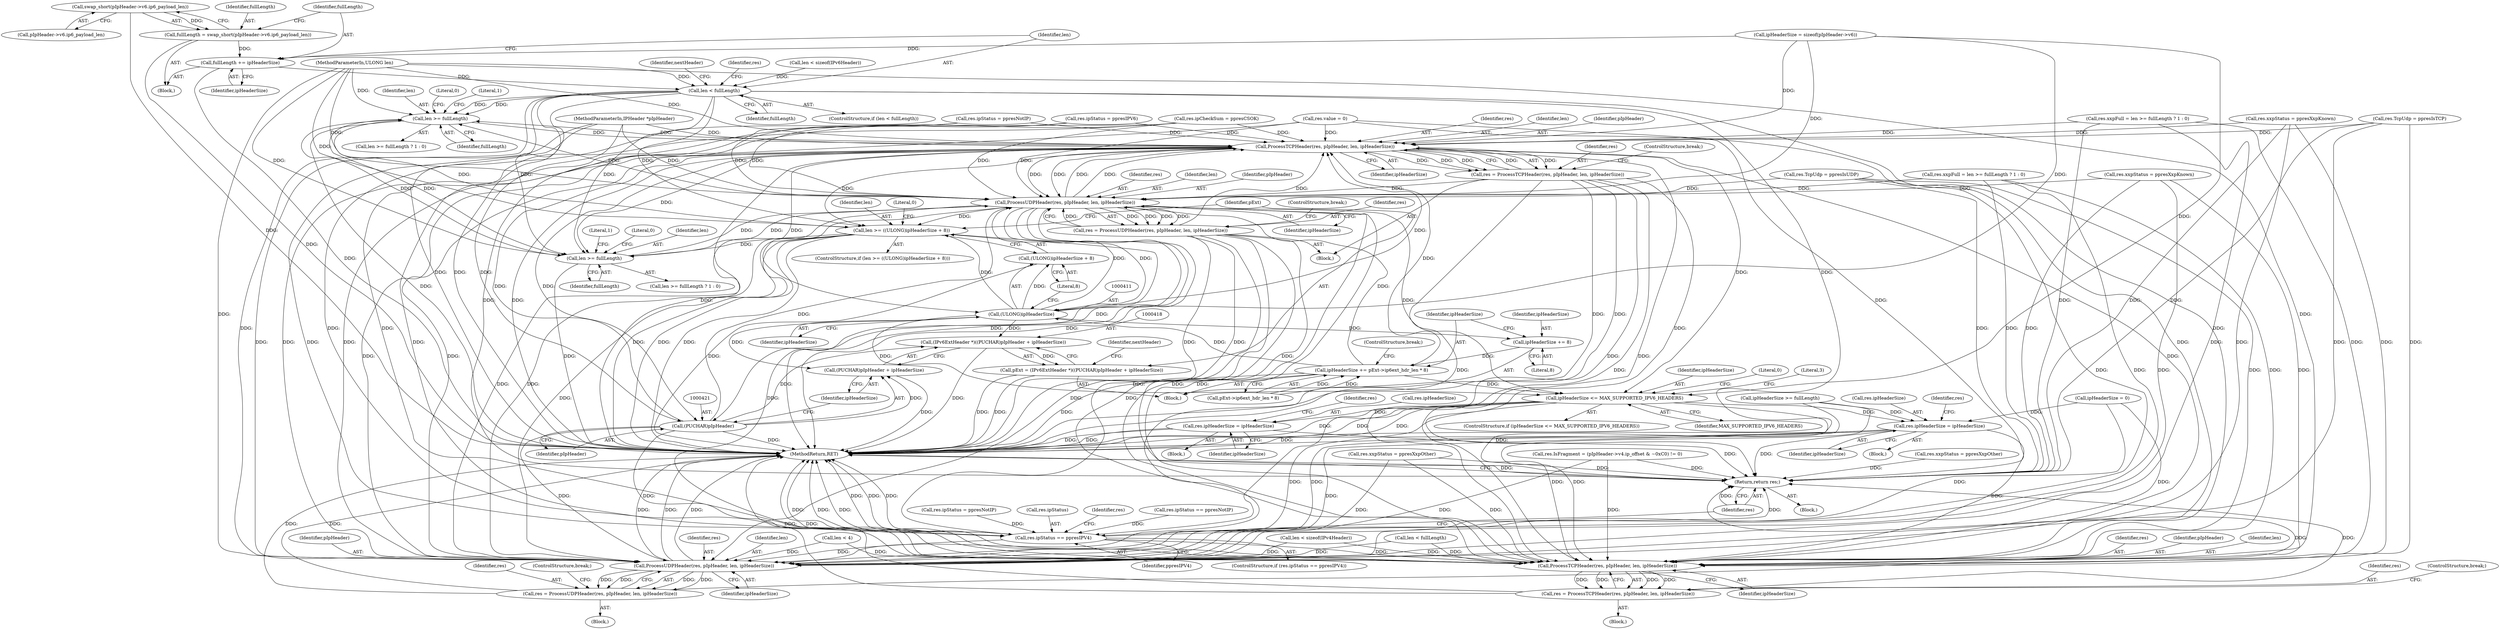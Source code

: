 digraph "0_kvm-guest-drivers-windows_723416fa4210b7464b28eab89cc76252e6193ac1_5@pointer" {
"1000305" [label="(Call,swap_short(pIpHeader->v6.ip6_payload_len))"];
"1000303" [label="(Call,fullLength = swap_short(pIpHeader->v6.ip6_payload_len))"];
"1000311" [label="(Call,fullLength += ipHeaderSize)"];
"1000315" [label="(Call,len < fullLength)"];
"1000354" [label="(Call,len >= fullLength)"];
"1000361" [label="(Call,ProcessTCPHeader(res, pIpHeader, len, ipHeaderSize))"];
"1000359" [label="(Call,res = ProcessTCPHeader(res, pIpHeader, len, ipHeaderSize))"];
"1000393" [label="(Call,ProcessUDPHeader(res, pIpHeader, len, ipHeaderSize))"];
"1000386" [label="(Call,len >= fullLength)"];
"1000391" [label="(Call,res = ProcessUDPHeader(res, pIpHeader, len, ipHeaderSize))"];
"1000508" [label="(Call,res.ipStatus == ppresIPV4)"];
"1000543" [label="(Call,ProcessTCPHeader(res, pIpHeader, len, ipHeaderSize))"];
"1000541" [label="(Call,res = ProcessTCPHeader(res, pIpHeader, len, ipHeaderSize))"];
"1000566" [label="(Return,return res;)"];
"1000553" [label="(Call,ProcessUDPHeader(res, pIpHeader, len, ipHeaderSize))"];
"1000551" [label="(Call,res = ProcessUDPHeader(res, pIpHeader, len, ipHeaderSize))"];
"1000407" [label="(Call,len >= ((ULONG)ipHeaderSize + 8))"];
"1000410" [label="(Call,(ULONG)ipHeaderSize)"];
"1000409" [label="(Call,(ULONG)ipHeaderSize + 8)"];
"1000417" [label="(Call,(IPv6ExtHeader *)((PUCHAR)pIpHeader + ipHeaderSize))"];
"1000415" [label="(Call,pExt = (IPv6ExtHeader *)((PUCHAR)pIpHeader + ipHeaderSize))"];
"1000419" [label="(Call,(PUCHAR)pIpHeader + ipHeaderSize)"];
"1000429" [label="(Call,ipHeaderSize += 8)"];
"1000432" [label="(Call,ipHeaderSize += pExt->ip6ext_hdr_len * 8)"];
"1000473" [label="(Call,ipHeaderSize <= MAX_SUPPORTED_IPV6_HEADERS)"];
"1000488" [label="(Call,res.ipHeaderSize = ipHeaderSize)"];
"1000514" [label="(Call,res.ipHeaderSize = ipHeaderSize)"];
"1000420" [label="(Call,(PUCHAR)pIpHeader)"];
"1000157" [label="(Call,len < sizeof(IPv4Header))"];
"1000298" [label="(Call,res.ipCheckSum = ppresCSOK)"];
"1000362" [label="(Identifier,res)"];
"1000472" [label="(ControlStructure,if (ipHeaderSize <= MAX_SUPPORTED_IPV6_HEADERS))"];
"1000303" [label="(Call,fullLength = swap_short(pIpHeader->v6.ip6_payload_len))"];
"1000317" [label="(Identifier,fullLength)"];
"1000385" [label="(Call,len >= fullLength ? 1 : 0)"];
"1000488" [label="(Call,res.ipHeaderSize = ipHeaderSize)"];
"1000413" [label="(Literal,8)"];
"1000420" [label="(Call,(PUCHAR)pIpHeader)"];
"1000555" [label="(Identifier,pIpHeader)"];
"1000552" [label="(Identifier,res)"];
"1000423" [label="(Identifier,ipHeaderSize)"];
"1000567" [label="(Identifier,res)"];
"1000519" [label="(Call,res.IsFragment = (pIpHeader->v4.ip_offset & ~0xC0) != 0)"];
"1000415" [label="(Call,pExt = (IPv6ExtHeader *)((PUCHAR)pIpHeader + ipHeaderSize))"];
"1000103" [label="(Block,)"];
"1000339" [label="(Call,res.xxpStatus = ppresXxpKnown)"];
"1000541" [label="(Call,res = ProcessTCPHeader(res, pIpHeader, len, ipHeaderSize))"];
"1000489" [label="(Call,res.ipHeaderSize)"];
"1000389" [label="(Literal,1)"];
"1000512" [label="(Identifier,ppresIPV4)"];
"1000474" [label="(Identifier,ipHeaderSize)"];
"1000139" [label="(Call,ipHeaderSize = 0)"];
"1000223" [label="(Call,ipHeaderSize >= fullLength)"];
"1000492" [label="(Identifier,ipHeaderSize)"];
"1000502" [label="(Call,res.ipStatus = ppresNotIP)"];
"1000360" [label="(Identifier,res)"];
"1000321" [label="(Identifier,res)"];
"1000394" [label="(Identifier,res)"];
"1000388" [label="(Identifier,fullLength)"];
"1000542" [label="(Identifier,res)"];
"1000496" [label="(Literal,0)"];
"1000508" [label="(Call,res.ipStatus == ppresIPV4)"];
"1000263" [label="(Call,len < sizeof(IPv6Header))"];
"1000390" [label="(Literal,0)"];
"1000515" [label="(Call,res.ipHeaderSize)"];
"1000315" [label="(Call,len < fullLength)"];
"1000396" [label="(Identifier,len)"];
"1000111" [label="(Call,len < 4)"];
"1000261" [label="(Block,)"];
"1000376" [label="(Call,res.TcpUdp = ppresIsUDP)"];
"1000365" [label="(Identifier,ipHeaderSize)"];
"1000476" [label="(Block,)"];
"1000544" [label="(Identifier,res)"];
"1000550" [label="(Block,)"];
"1000354" [label="(Call,len >= fullLength)"];
"1000359" [label="(Call,res = ProcessTCPHeader(res, pIpHeader, len, ipHeaderSize))"];
"1000473" [label="(Call,ipHeaderSize <= MAX_SUPPORTED_IPV6_HEADERS)"];
"1000334" [label="(Block,)"];
"1000364" [label="(Identifier,len)"];
"1000460" [label="(Call,res.xxpStatus = ppresXxpOther)"];
"1000349" [label="(Call,res.xxpFull = len >= fullLength ? 1 : 0)"];
"1000514" [label="(Call,res.ipHeaderSize = ipHeaderSize)"];
"1000450" [label="(Call,res.ipStatus = ppresNotIP)"];
"1000102" [label="(MethodParameterIn,ULONG len)"];
"1000387" [label="(Identifier,len)"];
"1000344" [label="(Call,res.TcpUdp = ppresIsTCP)"];
"1000521" [label="(Identifier,res)"];
"1000146" [label="(Call,res.value = 0)"];
"1000509" [label="(Call,res.ipStatus)"];
"1000366" [label="(ControlStructure,break;)"];
"1000312" [label="(Identifier,fullLength)"];
"1000422" [label="(Identifier,pIpHeader)"];
"1000408" [label="(Identifier,len)"];
"1000442" [label="(Literal,0)"];
"1000316" [label="(Identifier,len)"];
"1000507" [label="(ControlStructure,if (res.ipStatus == ppresIPV4))"];
"1000431" [label="(Literal,8)"];
"1000311" [label="(Call,fullLength += ipHeaderSize)"];
"1000314" [label="(ControlStructure,if (len < fullLength))"];
"1000391" [label="(Call,res = ProcessUDPHeader(res, pIpHeader, len, ipHeaderSize))"];
"1000566" [label="(Return,return res;)"];
"1000414" [label="(Block,)"];
"1000510" [label="(Identifier,res)"];
"1000305" [label="(Call,swap_short(pIpHeader->v6.ip6_payload_len))"];
"1000547" [label="(Identifier,ipHeaderSize)"];
"1000432" [label="(Call,ipHeaderSize += pExt->ip6ext_hdr_len * 8)"];
"1000361" [label="(Call,ProcessTCPHeader(res, pIpHeader, len, ipHeaderSize))"];
"1000458" [label="(ControlStructure,break;)"];
"1000381" [label="(Call,res.xxpFull = len >= fullLength ? 1 : 0)"];
"1000328" [label="(Identifier,nextHeader)"];
"1000560" [label="(Call,res.xxpStatus = ppresXxpOther)"];
"1000353" [label="(Call,len >= fullLength ? 1 : 0)"];
"1000516" [label="(Identifier,res)"];
"1000397" [label="(Identifier,ipHeaderSize)"];
"1000398" [label="(ControlStructure,break;)"];
"1000386" [label="(Call,len >= fullLength)"];
"1000434" [label="(Call,pExt->ip6ext_hdr_len * 8)"];
"1000406" [label="(ControlStructure,if (len >= ((ULONG)ipHeaderSize + 8)))"];
"1000392" [label="(Identifier,res)"];
"1000551" [label="(Call,res = ProcessUDPHeader(res, pIpHeader, len, ipHeaderSize))"];
"1000540" [label="(Block,)"];
"1000554" [label="(Identifier,res)"];
"1000558" [label="(ControlStructure,break;)"];
"1000410" [label="(Call,(ULONG)ipHeaderSize)"];
"1000543" [label="(Call,ProcessTCPHeader(res, pIpHeader, len, ipHeaderSize))"];
"1000518" [label="(Identifier,ipHeaderSize)"];
"1000429" [label="(Call,ipHeaderSize += 8)"];
"1000213" [label="(Call,res.ipStatus == ppresNotIP)"];
"1000548" [label="(ControlStructure,break;)"];
"1000226" [label="(Call,len < fullLength)"];
"1000355" [label="(Identifier,len)"];
"1000304" [label="(Identifier,fullLength)"];
"1000393" [label="(Call,ProcessUDPHeader(res, pIpHeader, len, ipHeaderSize))"];
"1000545" [label="(Identifier,pIpHeader)"];
"1000425" [label="(Identifier,nextHeader)"];
"1000433" [label="(Identifier,ipHeaderSize)"];
"1000553" [label="(Call,ProcessUDPHeader(res, pIpHeader, len, ipHeaderSize))"];
"1000513" [label="(Block,)"];
"1000478" [label="(Literal,3)"];
"1000475" [label="(Identifier,MAX_SUPPORTED_IPV6_HEADERS)"];
"1000358" [label="(Literal,0)"];
"1000306" [label="(Call,pIpHeader->v6.ip6_payload_len)"];
"1000356" [label="(Identifier,fullLength)"];
"1000357" [label="(Literal,1)"];
"1000568" [label="(MethodReturn,RET)"];
"1000101" [label="(MethodParameterIn,IPHeader *pIpHeader)"];
"1000417" [label="(Call,(IPv6ExtHeader *)((PUCHAR)pIpHeader + ipHeaderSize))"];
"1000409" [label="(Call,(ULONG)ipHeaderSize + 8)"];
"1000313" [label="(Identifier,ipHeaderSize)"];
"1000287" [label="(Call,ipHeaderSize = sizeof(pIpHeader->v6))"];
"1000430" [label="(Identifier,ipHeaderSize)"];
"1000546" [label="(Identifier,len)"];
"1000293" [label="(Call,res.ipStatus = ppresIPV6)"];
"1000371" [label="(Call,res.xxpStatus = ppresXxpKnown)"];
"1000416" [label="(Identifier,pExt)"];
"1000419" [label="(Call,(PUCHAR)pIpHeader + ipHeaderSize)"];
"1000412" [label="(Identifier,ipHeaderSize)"];
"1000556" [label="(Identifier,len)"];
"1000363" [label="(Identifier,pIpHeader)"];
"1000395" [label="(Identifier,pIpHeader)"];
"1000557" [label="(Identifier,ipHeaderSize)"];
"1000407" [label="(Call,len >= ((ULONG)ipHeaderSize + 8))"];
"1000305" -> "1000303"  [label="AST: "];
"1000305" -> "1000306"  [label="CFG: "];
"1000306" -> "1000305"  [label="AST: "];
"1000303" -> "1000305"  [label="CFG: "];
"1000305" -> "1000568"  [label="DDG: "];
"1000305" -> "1000303"  [label="DDG: "];
"1000303" -> "1000261"  [label="AST: "];
"1000304" -> "1000303"  [label="AST: "];
"1000312" -> "1000303"  [label="CFG: "];
"1000303" -> "1000568"  [label="DDG: "];
"1000303" -> "1000311"  [label="DDG: "];
"1000311" -> "1000261"  [label="AST: "];
"1000311" -> "1000313"  [label="CFG: "];
"1000312" -> "1000311"  [label="AST: "];
"1000313" -> "1000311"  [label="AST: "];
"1000316" -> "1000311"  [label="CFG: "];
"1000311" -> "1000568"  [label="DDG: "];
"1000287" -> "1000311"  [label="DDG: "];
"1000311" -> "1000315"  [label="DDG: "];
"1000315" -> "1000314"  [label="AST: "];
"1000315" -> "1000317"  [label="CFG: "];
"1000316" -> "1000315"  [label="AST: "];
"1000317" -> "1000315"  [label="AST: "];
"1000321" -> "1000315"  [label="CFG: "];
"1000328" -> "1000315"  [label="CFG: "];
"1000315" -> "1000568"  [label="DDG: "];
"1000315" -> "1000568"  [label="DDG: "];
"1000315" -> "1000568"  [label="DDG: "];
"1000263" -> "1000315"  [label="DDG: "];
"1000102" -> "1000315"  [label="DDG: "];
"1000315" -> "1000354"  [label="DDG: "];
"1000315" -> "1000354"  [label="DDG: "];
"1000315" -> "1000386"  [label="DDG: "];
"1000315" -> "1000386"  [label="DDG: "];
"1000315" -> "1000407"  [label="DDG: "];
"1000315" -> "1000543"  [label="DDG: "];
"1000315" -> "1000553"  [label="DDG: "];
"1000354" -> "1000353"  [label="AST: "];
"1000354" -> "1000356"  [label="CFG: "];
"1000355" -> "1000354"  [label="AST: "];
"1000356" -> "1000354"  [label="AST: "];
"1000357" -> "1000354"  [label="CFG: "];
"1000358" -> "1000354"  [label="CFG: "];
"1000354" -> "1000568"  [label="DDG: "];
"1000393" -> "1000354"  [label="DDG: "];
"1000361" -> "1000354"  [label="DDG: "];
"1000407" -> "1000354"  [label="DDG: "];
"1000102" -> "1000354"  [label="DDG: "];
"1000386" -> "1000354"  [label="DDG: "];
"1000354" -> "1000361"  [label="DDG: "];
"1000354" -> "1000386"  [label="DDG: "];
"1000361" -> "1000359"  [label="AST: "];
"1000361" -> "1000365"  [label="CFG: "];
"1000362" -> "1000361"  [label="AST: "];
"1000363" -> "1000361"  [label="AST: "];
"1000364" -> "1000361"  [label="AST: "];
"1000365" -> "1000361"  [label="AST: "];
"1000359" -> "1000361"  [label="CFG: "];
"1000361" -> "1000568"  [label="DDG: "];
"1000361" -> "1000568"  [label="DDG: "];
"1000361" -> "1000359"  [label="DDG: "];
"1000361" -> "1000359"  [label="DDG: "];
"1000361" -> "1000359"  [label="DDG: "];
"1000361" -> "1000359"  [label="DDG: "];
"1000293" -> "1000361"  [label="DDG: "];
"1000391" -> "1000361"  [label="DDG: "];
"1000298" -> "1000361"  [label="DDG: "];
"1000349" -> "1000361"  [label="DDG: "];
"1000359" -> "1000361"  [label="DDG: "];
"1000339" -> "1000361"  [label="DDG: "];
"1000450" -> "1000361"  [label="DDG: "];
"1000344" -> "1000361"  [label="DDG: "];
"1000146" -> "1000361"  [label="DDG: "];
"1000420" -> "1000361"  [label="DDG: "];
"1000393" -> "1000361"  [label="DDG: "];
"1000393" -> "1000361"  [label="DDG: "];
"1000101" -> "1000361"  [label="DDG: "];
"1000102" -> "1000361"  [label="DDG: "];
"1000410" -> "1000361"  [label="DDG: "];
"1000432" -> "1000361"  [label="DDG: "];
"1000287" -> "1000361"  [label="DDG: "];
"1000361" -> "1000386"  [label="DDG: "];
"1000361" -> "1000393"  [label="DDG: "];
"1000361" -> "1000393"  [label="DDG: "];
"1000361" -> "1000407"  [label="DDG: "];
"1000361" -> "1000410"  [label="DDG: "];
"1000361" -> "1000420"  [label="DDG: "];
"1000361" -> "1000473"  [label="DDG: "];
"1000361" -> "1000543"  [label="DDG: "];
"1000361" -> "1000543"  [label="DDG: "];
"1000361" -> "1000553"  [label="DDG: "];
"1000361" -> "1000553"  [label="DDG: "];
"1000359" -> "1000334"  [label="AST: "];
"1000360" -> "1000359"  [label="AST: "];
"1000366" -> "1000359"  [label="CFG: "];
"1000359" -> "1000568"  [label="DDG: "];
"1000359" -> "1000568"  [label="DDG: "];
"1000359" -> "1000393"  [label="DDG: "];
"1000359" -> "1000508"  [label="DDG: "];
"1000359" -> "1000543"  [label="DDG: "];
"1000359" -> "1000553"  [label="DDG: "];
"1000359" -> "1000566"  [label="DDG: "];
"1000393" -> "1000391"  [label="AST: "];
"1000393" -> "1000397"  [label="CFG: "];
"1000394" -> "1000393"  [label="AST: "];
"1000395" -> "1000393"  [label="AST: "];
"1000396" -> "1000393"  [label="AST: "];
"1000397" -> "1000393"  [label="AST: "];
"1000391" -> "1000393"  [label="CFG: "];
"1000393" -> "1000568"  [label="DDG: "];
"1000393" -> "1000568"  [label="DDG: "];
"1000393" -> "1000386"  [label="DDG: "];
"1000393" -> "1000391"  [label="DDG: "];
"1000393" -> "1000391"  [label="DDG: "];
"1000393" -> "1000391"  [label="DDG: "];
"1000393" -> "1000391"  [label="DDG: "];
"1000376" -> "1000393"  [label="DDG: "];
"1000293" -> "1000393"  [label="DDG: "];
"1000391" -> "1000393"  [label="DDG: "];
"1000298" -> "1000393"  [label="DDG: "];
"1000381" -> "1000393"  [label="DDG: "];
"1000450" -> "1000393"  [label="DDG: "];
"1000371" -> "1000393"  [label="DDG: "];
"1000146" -> "1000393"  [label="DDG: "];
"1000420" -> "1000393"  [label="DDG: "];
"1000101" -> "1000393"  [label="DDG: "];
"1000386" -> "1000393"  [label="DDG: "];
"1000102" -> "1000393"  [label="DDG: "];
"1000410" -> "1000393"  [label="DDG: "];
"1000432" -> "1000393"  [label="DDG: "];
"1000287" -> "1000393"  [label="DDG: "];
"1000393" -> "1000407"  [label="DDG: "];
"1000393" -> "1000410"  [label="DDG: "];
"1000393" -> "1000420"  [label="DDG: "];
"1000393" -> "1000473"  [label="DDG: "];
"1000393" -> "1000543"  [label="DDG: "];
"1000393" -> "1000543"  [label="DDG: "];
"1000393" -> "1000553"  [label="DDG: "];
"1000393" -> "1000553"  [label="DDG: "];
"1000386" -> "1000385"  [label="AST: "];
"1000386" -> "1000388"  [label="CFG: "];
"1000387" -> "1000386"  [label="AST: "];
"1000388" -> "1000386"  [label="AST: "];
"1000389" -> "1000386"  [label="CFG: "];
"1000390" -> "1000386"  [label="CFG: "];
"1000386" -> "1000568"  [label="DDG: "];
"1000407" -> "1000386"  [label="DDG: "];
"1000102" -> "1000386"  [label="DDG: "];
"1000391" -> "1000334"  [label="AST: "];
"1000392" -> "1000391"  [label="AST: "];
"1000398" -> "1000391"  [label="CFG: "];
"1000391" -> "1000568"  [label="DDG: "];
"1000391" -> "1000568"  [label="DDG: "];
"1000391" -> "1000508"  [label="DDG: "];
"1000391" -> "1000543"  [label="DDG: "];
"1000391" -> "1000553"  [label="DDG: "];
"1000391" -> "1000566"  [label="DDG: "];
"1000508" -> "1000507"  [label="AST: "];
"1000508" -> "1000512"  [label="CFG: "];
"1000509" -> "1000508"  [label="AST: "];
"1000512" -> "1000508"  [label="AST: "];
"1000516" -> "1000508"  [label="CFG: "];
"1000567" -> "1000508"  [label="CFG: "];
"1000508" -> "1000568"  [label="DDG: "];
"1000508" -> "1000568"  [label="DDG: "];
"1000508" -> "1000568"  [label="DDG: "];
"1000293" -> "1000508"  [label="DDG: "];
"1000502" -> "1000508"  [label="DDG: "];
"1000213" -> "1000508"  [label="DDG: "];
"1000450" -> "1000508"  [label="DDG: "];
"1000508" -> "1000543"  [label="DDG: "];
"1000508" -> "1000553"  [label="DDG: "];
"1000508" -> "1000566"  [label="DDG: "];
"1000543" -> "1000541"  [label="AST: "];
"1000543" -> "1000547"  [label="CFG: "];
"1000544" -> "1000543"  [label="AST: "];
"1000545" -> "1000543"  [label="AST: "];
"1000546" -> "1000543"  [label="AST: "];
"1000547" -> "1000543"  [label="AST: "];
"1000541" -> "1000543"  [label="CFG: "];
"1000543" -> "1000568"  [label="DDG: "];
"1000543" -> "1000568"  [label="DDG: "];
"1000543" -> "1000568"  [label="DDG: "];
"1000543" -> "1000541"  [label="DDG: "];
"1000543" -> "1000541"  [label="DDG: "];
"1000543" -> "1000541"  [label="DDG: "];
"1000543" -> "1000541"  [label="DDG: "];
"1000460" -> "1000543"  [label="DDG: "];
"1000376" -> "1000543"  [label="DDG: "];
"1000298" -> "1000543"  [label="DDG: "];
"1000514" -> "1000543"  [label="DDG: "];
"1000349" -> "1000543"  [label="DDG: "];
"1000371" -> "1000543"  [label="DDG: "];
"1000344" -> "1000543"  [label="DDG: "];
"1000146" -> "1000543"  [label="DDG: "];
"1000519" -> "1000543"  [label="DDG: "];
"1000339" -> "1000543"  [label="DDG: "];
"1000381" -> "1000543"  [label="DDG: "];
"1000420" -> "1000543"  [label="DDG: "];
"1000101" -> "1000543"  [label="DDG: "];
"1000226" -> "1000543"  [label="DDG: "];
"1000407" -> "1000543"  [label="DDG: "];
"1000157" -> "1000543"  [label="DDG: "];
"1000111" -> "1000543"  [label="DDG: "];
"1000102" -> "1000543"  [label="DDG: "];
"1000139" -> "1000543"  [label="DDG: "];
"1000473" -> "1000543"  [label="DDG: "];
"1000223" -> "1000543"  [label="DDG: "];
"1000541" -> "1000540"  [label="AST: "];
"1000542" -> "1000541"  [label="AST: "];
"1000548" -> "1000541"  [label="CFG: "];
"1000541" -> "1000568"  [label="DDG: "];
"1000541" -> "1000568"  [label="DDG: "];
"1000541" -> "1000566"  [label="DDG: "];
"1000566" -> "1000103"  [label="AST: "];
"1000566" -> "1000567"  [label="CFG: "];
"1000567" -> "1000566"  [label="AST: "];
"1000568" -> "1000566"  [label="CFG: "];
"1000566" -> "1000568"  [label="DDG: "];
"1000567" -> "1000566"  [label="DDG: "];
"1000460" -> "1000566"  [label="DDG: "];
"1000376" -> "1000566"  [label="DDG: "];
"1000488" -> "1000566"  [label="DDG: "];
"1000298" -> "1000566"  [label="DDG: "];
"1000514" -> "1000566"  [label="DDG: "];
"1000349" -> "1000566"  [label="DDG: "];
"1000371" -> "1000566"  [label="DDG: "];
"1000146" -> "1000566"  [label="DDG: "];
"1000560" -> "1000566"  [label="DDG: "];
"1000519" -> "1000566"  [label="DDG: "];
"1000339" -> "1000566"  [label="DDG: "];
"1000381" -> "1000566"  [label="DDG: "];
"1000344" -> "1000566"  [label="DDG: "];
"1000551" -> "1000566"  [label="DDG: "];
"1000553" -> "1000551"  [label="AST: "];
"1000553" -> "1000557"  [label="CFG: "];
"1000554" -> "1000553"  [label="AST: "];
"1000555" -> "1000553"  [label="AST: "];
"1000556" -> "1000553"  [label="AST: "];
"1000557" -> "1000553"  [label="AST: "];
"1000551" -> "1000553"  [label="CFG: "];
"1000553" -> "1000568"  [label="DDG: "];
"1000553" -> "1000568"  [label="DDG: "];
"1000553" -> "1000568"  [label="DDG: "];
"1000553" -> "1000551"  [label="DDG: "];
"1000553" -> "1000551"  [label="DDG: "];
"1000553" -> "1000551"  [label="DDG: "];
"1000553" -> "1000551"  [label="DDG: "];
"1000460" -> "1000553"  [label="DDG: "];
"1000376" -> "1000553"  [label="DDG: "];
"1000298" -> "1000553"  [label="DDG: "];
"1000514" -> "1000553"  [label="DDG: "];
"1000349" -> "1000553"  [label="DDG: "];
"1000371" -> "1000553"  [label="DDG: "];
"1000344" -> "1000553"  [label="DDG: "];
"1000146" -> "1000553"  [label="DDG: "];
"1000519" -> "1000553"  [label="DDG: "];
"1000339" -> "1000553"  [label="DDG: "];
"1000381" -> "1000553"  [label="DDG: "];
"1000420" -> "1000553"  [label="DDG: "];
"1000101" -> "1000553"  [label="DDG: "];
"1000226" -> "1000553"  [label="DDG: "];
"1000407" -> "1000553"  [label="DDG: "];
"1000157" -> "1000553"  [label="DDG: "];
"1000111" -> "1000553"  [label="DDG: "];
"1000102" -> "1000553"  [label="DDG: "];
"1000139" -> "1000553"  [label="DDG: "];
"1000473" -> "1000553"  [label="DDG: "];
"1000223" -> "1000553"  [label="DDG: "];
"1000551" -> "1000550"  [label="AST: "];
"1000552" -> "1000551"  [label="AST: "];
"1000558" -> "1000551"  [label="CFG: "];
"1000551" -> "1000568"  [label="DDG: "];
"1000551" -> "1000568"  [label="DDG: "];
"1000407" -> "1000406"  [label="AST: "];
"1000407" -> "1000409"  [label="CFG: "];
"1000408" -> "1000407"  [label="AST: "];
"1000409" -> "1000407"  [label="AST: "];
"1000416" -> "1000407"  [label="CFG: "];
"1000442" -> "1000407"  [label="CFG: "];
"1000407" -> "1000568"  [label="DDG: "];
"1000407" -> "1000568"  [label="DDG: "];
"1000407" -> "1000568"  [label="DDG: "];
"1000102" -> "1000407"  [label="DDG: "];
"1000410" -> "1000407"  [label="DDG: "];
"1000410" -> "1000409"  [label="AST: "];
"1000410" -> "1000412"  [label="CFG: "];
"1000411" -> "1000410"  [label="AST: "];
"1000412" -> "1000410"  [label="AST: "];
"1000413" -> "1000410"  [label="CFG: "];
"1000410" -> "1000409"  [label="DDG: "];
"1000432" -> "1000410"  [label="DDG: "];
"1000287" -> "1000410"  [label="DDG: "];
"1000410" -> "1000417"  [label="DDG: "];
"1000410" -> "1000419"  [label="DDG: "];
"1000410" -> "1000429"  [label="DDG: "];
"1000410" -> "1000473"  [label="DDG: "];
"1000409" -> "1000413"  [label="CFG: "];
"1000413" -> "1000409"  [label="AST: "];
"1000409" -> "1000568"  [label="DDG: "];
"1000417" -> "1000415"  [label="AST: "];
"1000417" -> "1000419"  [label="CFG: "];
"1000418" -> "1000417"  [label="AST: "];
"1000419" -> "1000417"  [label="AST: "];
"1000415" -> "1000417"  [label="CFG: "];
"1000417" -> "1000568"  [label="DDG: "];
"1000417" -> "1000415"  [label="DDG: "];
"1000420" -> "1000417"  [label="DDG: "];
"1000415" -> "1000414"  [label="AST: "];
"1000416" -> "1000415"  [label="AST: "];
"1000425" -> "1000415"  [label="CFG: "];
"1000415" -> "1000568"  [label="DDG: "];
"1000415" -> "1000568"  [label="DDG: "];
"1000419" -> "1000423"  [label="CFG: "];
"1000420" -> "1000419"  [label="AST: "];
"1000423" -> "1000419"  [label="AST: "];
"1000419" -> "1000568"  [label="DDG: "];
"1000420" -> "1000419"  [label="DDG: "];
"1000429" -> "1000414"  [label="AST: "];
"1000429" -> "1000431"  [label="CFG: "];
"1000430" -> "1000429"  [label="AST: "];
"1000431" -> "1000429"  [label="AST: "];
"1000433" -> "1000429"  [label="CFG: "];
"1000429" -> "1000432"  [label="DDG: "];
"1000432" -> "1000414"  [label="AST: "];
"1000432" -> "1000434"  [label="CFG: "];
"1000433" -> "1000432"  [label="AST: "];
"1000434" -> "1000432"  [label="AST: "];
"1000458" -> "1000432"  [label="CFG: "];
"1000432" -> "1000568"  [label="DDG: "];
"1000434" -> "1000432"  [label="DDG: "];
"1000434" -> "1000432"  [label="DDG: "];
"1000432" -> "1000473"  [label="DDG: "];
"1000473" -> "1000472"  [label="AST: "];
"1000473" -> "1000475"  [label="CFG: "];
"1000474" -> "1000473"  [label="AST: "];
"1000475" -> "1000473"  [label="AST: "];
"1000478" -> "1000473"  [label="CFG: "];
"1000496" -> "1000473"  [label="CFG: "];
"1000473" -> "1000568"  [label="DDG: "];
"1000473" -> "1000568"  [label="DDG: "];
"1000473" -> "1000568"  [label="DDG: "];
"1000287" -> "1000473"  [label="DDG: "];
"1000473" -> "1000488"  [label="DDG: "];
"1000473" -> "1000514"  [label="DDG: "];
"1000488" -> "1000476"  [label="AST: "];
"1000488" -> "1000492"  [label="CFG: "];
"1000489" -> "1000488"  [label="AST: "];
"1000492" -> "1000488"  [label="AST: "];
"1000510" -> "1000488"  [label="CFG: "];
"1000488" -> "1000568"  [label="DDG: "];
"1000488" -> "1000568"  [label="DDG: "];
"1000514" -> "1000513"  [label="AST: "];
"1000514" -> "1000518"  [label="CFG: "];
"1000515" -> "1000514"  [label="AST: "];
"1000518" -> "1000514"  [label="AST: "];
"1000521" -> "1000514"  [label="CFG: "];
"1000514" -> "1000568"  [label="DDG: "];
"1000514" -> "1000568"  [label="DDG: "];
"1000139" -> "1000514"  [label="DDG: "];
"1000223" -> "1000514"  [label="DDG: "];
"1000420" -> "1000422"  [label="CFG: "];
"1000421" -> "1000420"  [label="AST: "];
"1000422" -> "1000420"  [label="AST: "];
"1000423" -> "1000420"  [label="CFG: "];
"1000420" -> "1000568"  [label="DDG: "];
"1000101" -> "1000420"  [label="DDG: "];
}
